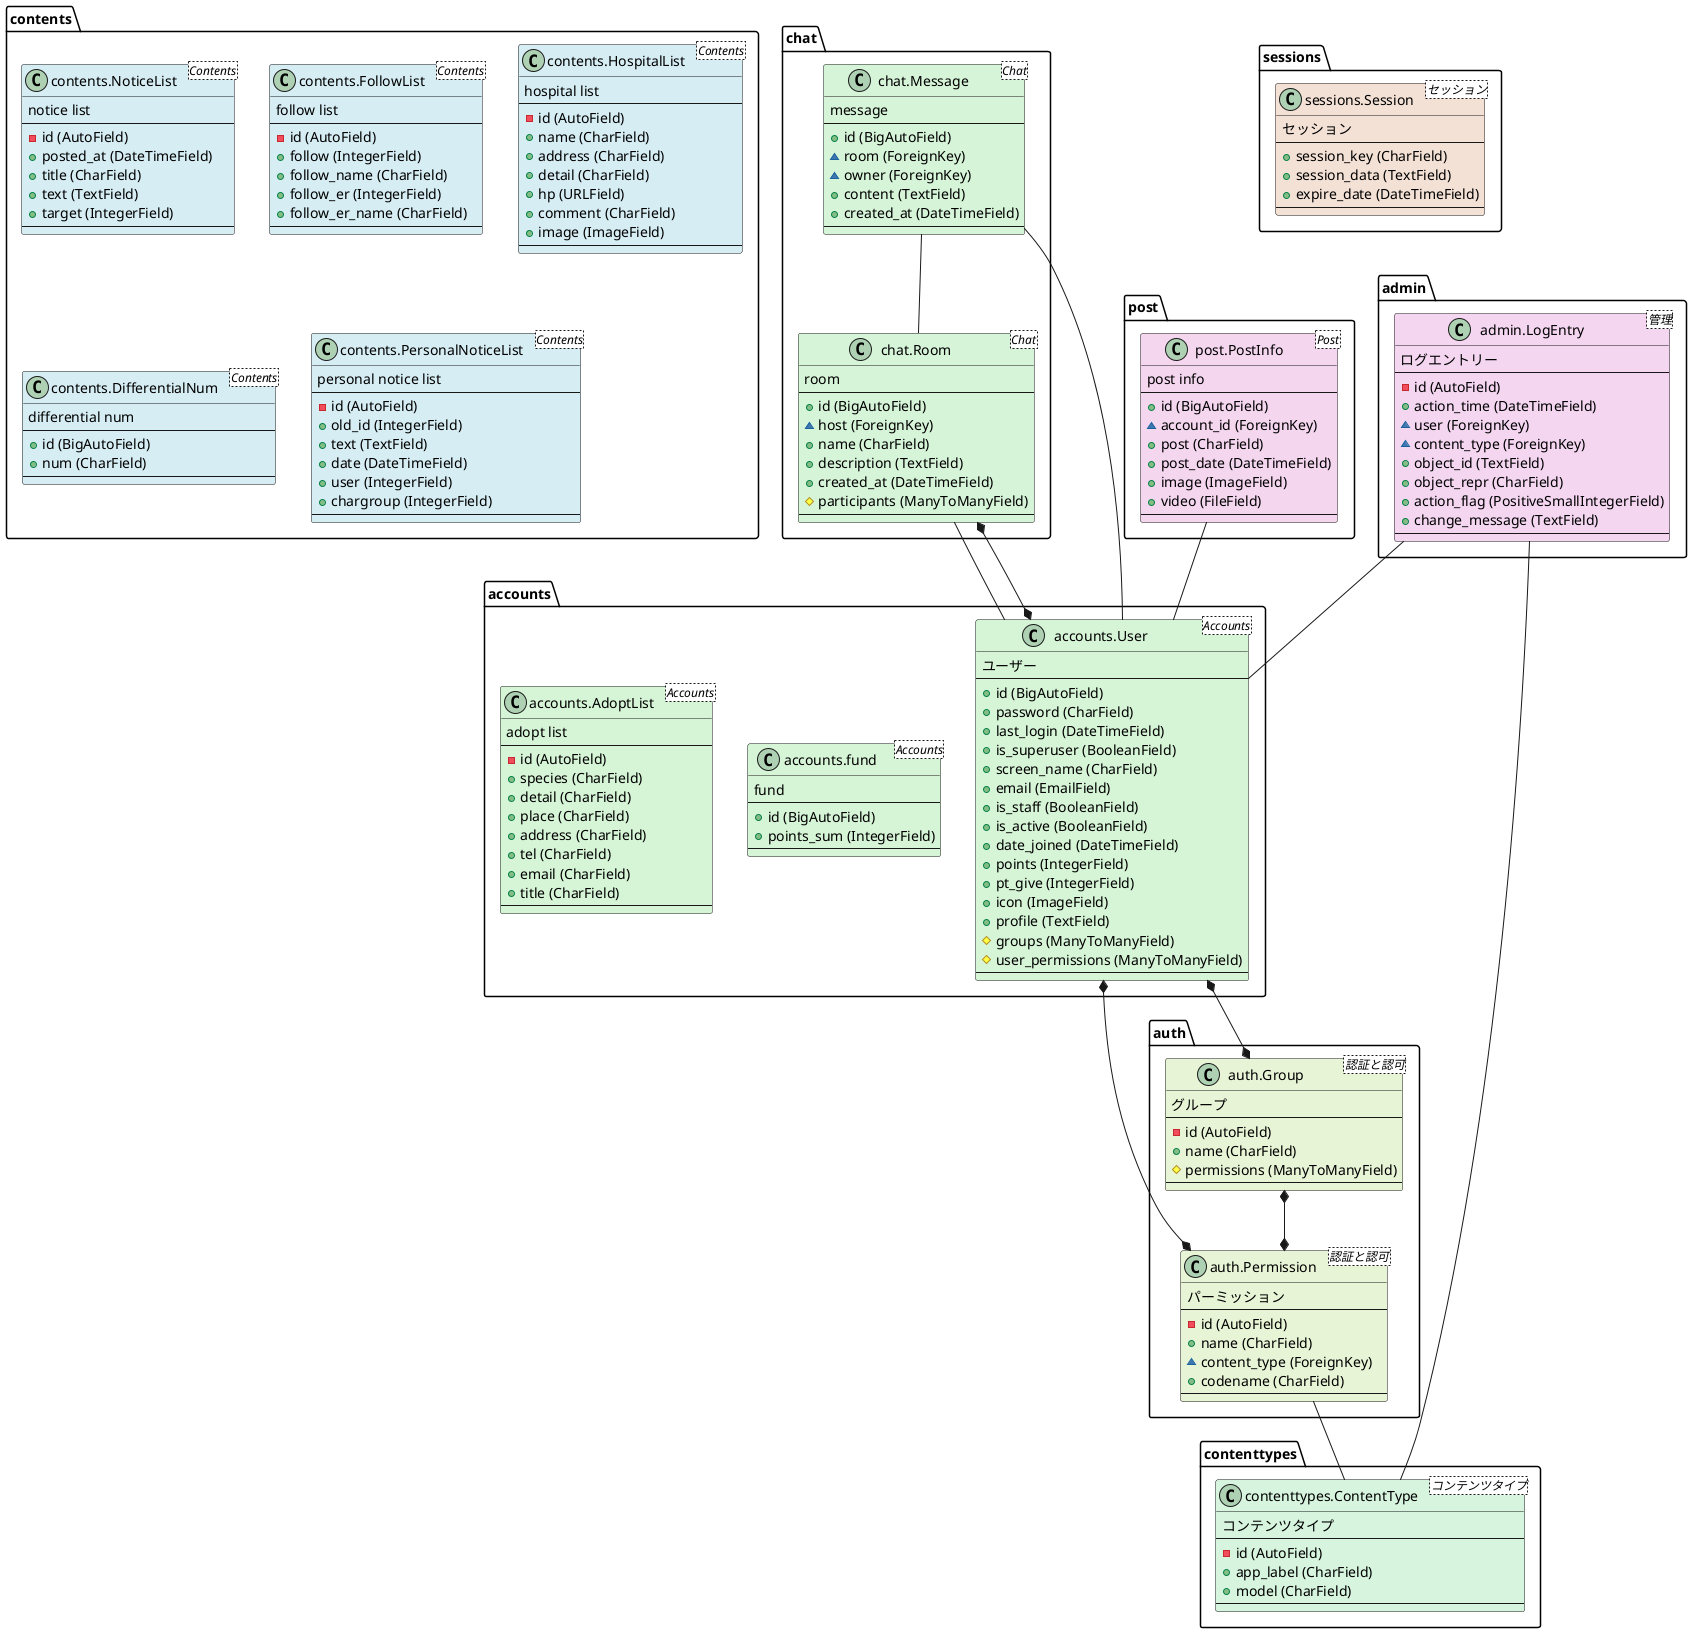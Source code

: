 @startuml 
class "admin.LogEntry <管理>" as admin.LogEntry #f4d6f1 {
    ログエントリー
    --
    - id (AutoField)
    + action_time (DateTimeField)
    ~ user (ForeignKey)
    ~ content_type (ForeignKey)
    + object_id (TextField)
    + object_repr (CharField)
    + action_flag (PositiveSmallIntegerField)
    + change_message (TextField)
    --
}
admin.LogEntry -- accounts.User
admin.LogEntry -- contenttypes.ContentType


class "auth.Permission <認証と認可>" as auth.Permission #e8f4d6 {
    パーミッション
    --
    - id (AutoField)
    + name (CharField)
    ~ content_type (ForeignKey)
    + codename (CharField)
    --
}
auth.Permission -- contenttypes.ContentType


class "auth.Group <認証と認可>" as auth.Group #e8f4d6 {
    グループ
    --
    - id (AutoField)
    + name (CharField)
    # permissions (ManyToManyField)
    --
}
auth.Group *--* auth.Permission


class "contenttypes.ContentType <コンテンツタイプ>" as contenttypes.ContentType #d6f4de {
    コンテンツタイプ
    --
    - id (AutoField)
    + app_label (CharField)
    + model (CharField)
    --
}


class "sessions.Session <セッション>" as sessions.Session #f4e1d6 {
    セッション
    --
    + session_key (CharField)
    + session_data (TextField)
    + expire_date (DateTimeField)
    --
}


class "accounts.User <Accounts>" as accounts.User #d6f4d6 {
    ユーザー
    --
    + id (BigAutoField)
    + password (CharField)
    + last_login (DateTimeField)
    + is_superuser (BooleanField)
    + screen_name (CharField)
    + email (EmailField)
    + is_staff (BooleanField)
    + is_active (BooleanField)
    + date_joined (DateTimeField)
    + points (IntegerField)
    + pt_give (IntegerField)
    + icon (ImageField)
    + profile (TextField)
    # groups (ManyToManyField)
    # user_permissions (ManyToManyField)
    --
}
accounts.User *--* auth.Group
accounts.User *--* auth.Permission


class "accounts.fund <Accounts>" as accounts.fund #d6f4d6 {
    fund
    --
    + id (BigAutoField)
    + points_sum (IntegerField)
    --
}


class "accounts.AdoptList <Accounts>" as accounts.AdoptList #d6f4d6 {
    adopt list
    --
    - id (AutoField)
    + species (CharField)
    + detail (CharField)
    + place (CharField)
    + address (CharField)
    + tel (CharField)
    + email (CharField)
    + title (CharField)
    --
}


class "chat.Room <Chat>" as chat.Room #d6f4d8 {
    room
    --
    + id (BigAutoField)
    ~ host (ForeignKey)
    + name (CharField)
    + description (TextField)
    + created_at (DateTimeField)
    # participants (ManyToManyField)
    --
}
chat.Room -- accounts.User
chat.Room *--* accounts.User


class "chat.Message <Chat>" as chat.Message #d6f4d8 {
    message
    --
    + id (BigAutoField)
    ~ room (ForeignKey)
    ~ owner (ForeignKey)
    + content (TextField)
    + created_at (DateTimeField)
    --
}
chat.Message -- chat.Room
chat.Message -- accounts.User


class "post.PostInfo <Post>" as post.PostInfo #f4d6ef {
    post info
    --
    + id (BigAutoField)
    ~ account_id (ForeignKey)
    + post (CharField)
    + post_date (DateTimeField)
    + image (ImageField)
    + video (FileField)
    --
}
post.PostInfo -- accounts.User


class "contents.NoticeList <Contents>" as contents.NoticeList #d6edf4 {
    notice list
    --
    - id (AutoField)
    + posted_at (DateTimeField)
    + title (CharField)
    + text (TextField)
    + target (IntegerField)
    --
}


class "contents.FollowList <Contents>" as contents.FollowList #d6edf4 {
    follow list
    --
    - id (AutoField)
    + follow (IntegerField)
    + follow_name (CharField)
    + follow_er (IntegerField)
    + follow_er_name (CharField)
    --
}


class "contents.HospitalList <Contents>" as contents.HospitalList #d6edf4 {
    hospital list
    --
    - id (AutoField)
    + name (CharField)
    + address (CharField)
    + detail (CharField)
    + hp (URLField)
    + comment (CharField)
    + image (ImageField)
    --
}


class "contents.DifferentialNum <Contents>" as contents.DifferentialNum #d6edf4 {
    differential num
    --
    + id (BigAutoField)
    + num (CharField)
    --
}


class "contents.PersonalNoticeList <Contents>" as contents.PersonalNoticeList #d6edf4 {
    personal notice list
    --
    - id (AutoField)
    + old_id (IntegerField)
    + text (TextField)
    + date (DateTimeField)
    + user (IntegerField)
    + chargroup (IntegerField)
    --
}


@enduml
